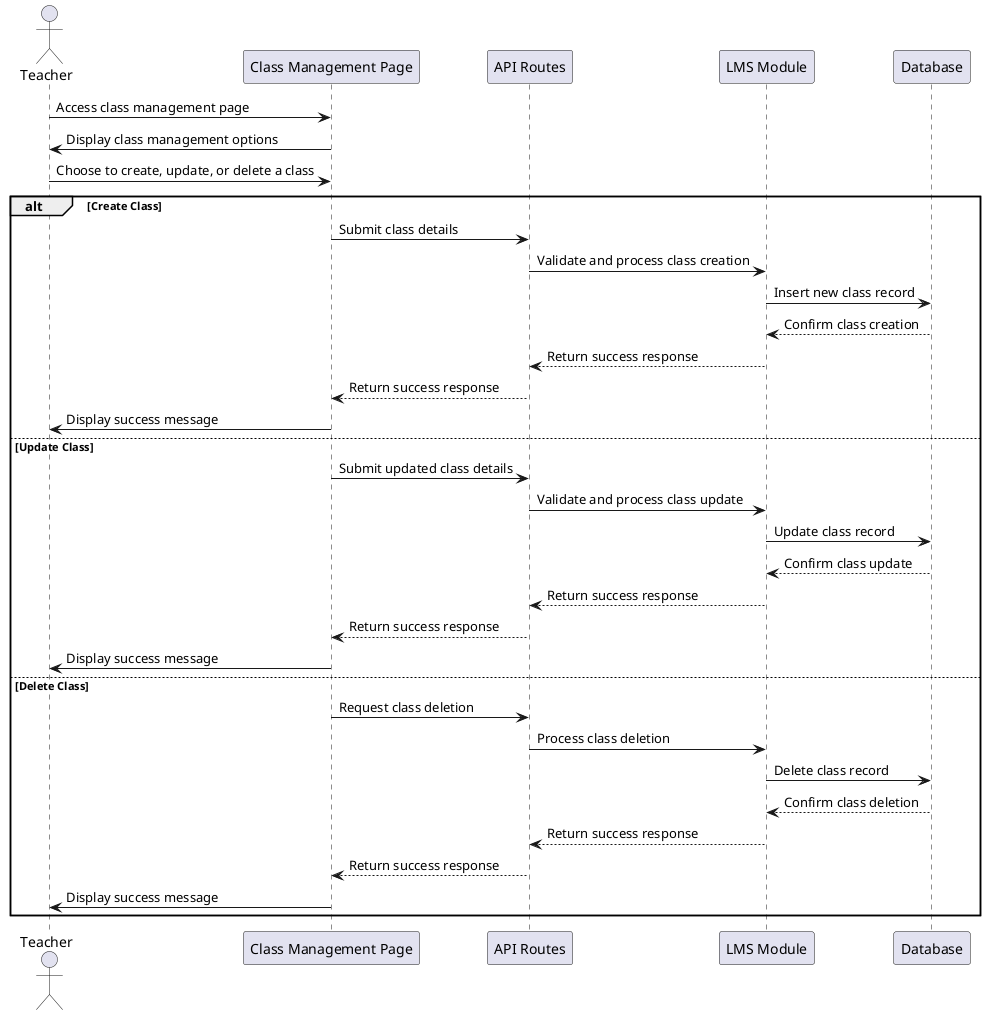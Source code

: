 @startuml class-management-sequence-diagram

actor Teacher
participant "Class Management Page" as ClassPage
participant "API Routes" as APIRoutes
participant "LMS Module" as LMSModule
participant "Database" as Database

Teacher -> ClassPage: Access class management page
ClassPage -> Teacher: Display class management options
Teacher -> ClassPage: Choose to create, update, or delete a class

alt Create Class
    ClassPage -> APIRoutes: Submit class details
    APIRoutes -> LMSModule: Validate and process class creation
    LMSModule -> Database: Insert new class record
    Database --> LMSModule: Confirm class creation
    LMSModule --> APIRoutes: Return success response
    APIRoutes --> ClassPage: Return success response
    ClassPage -> Teacher: Display success message
else Update Class
    ClassPage -> APIRoutes: Submit updated class details
    APIRoutes -> LMSModule: Validate and process class update
    LMSModule -> Database: Update class record
    Database --> LMSModule: Confirm class update
    LMSModule --> APIRoutes: Return success response
    APIRoutes --> ClassPage: Return success response
    ClassPage -> Teacher: Display success message
else Delete Class
    ClassPage -> APIRoutes: Request class deletion
    APIRoutes -> LMSModule: Process class deletion
    LMSModule -> Database: Delete class record
    Database --> LMSModule: Confirm class deletion
    LMSModule --> APIRoutes: Return success response
    APIRoutes --> ClassPage: Return success response
    ClassPage -> Teacher: Display success message
end

@enduml
